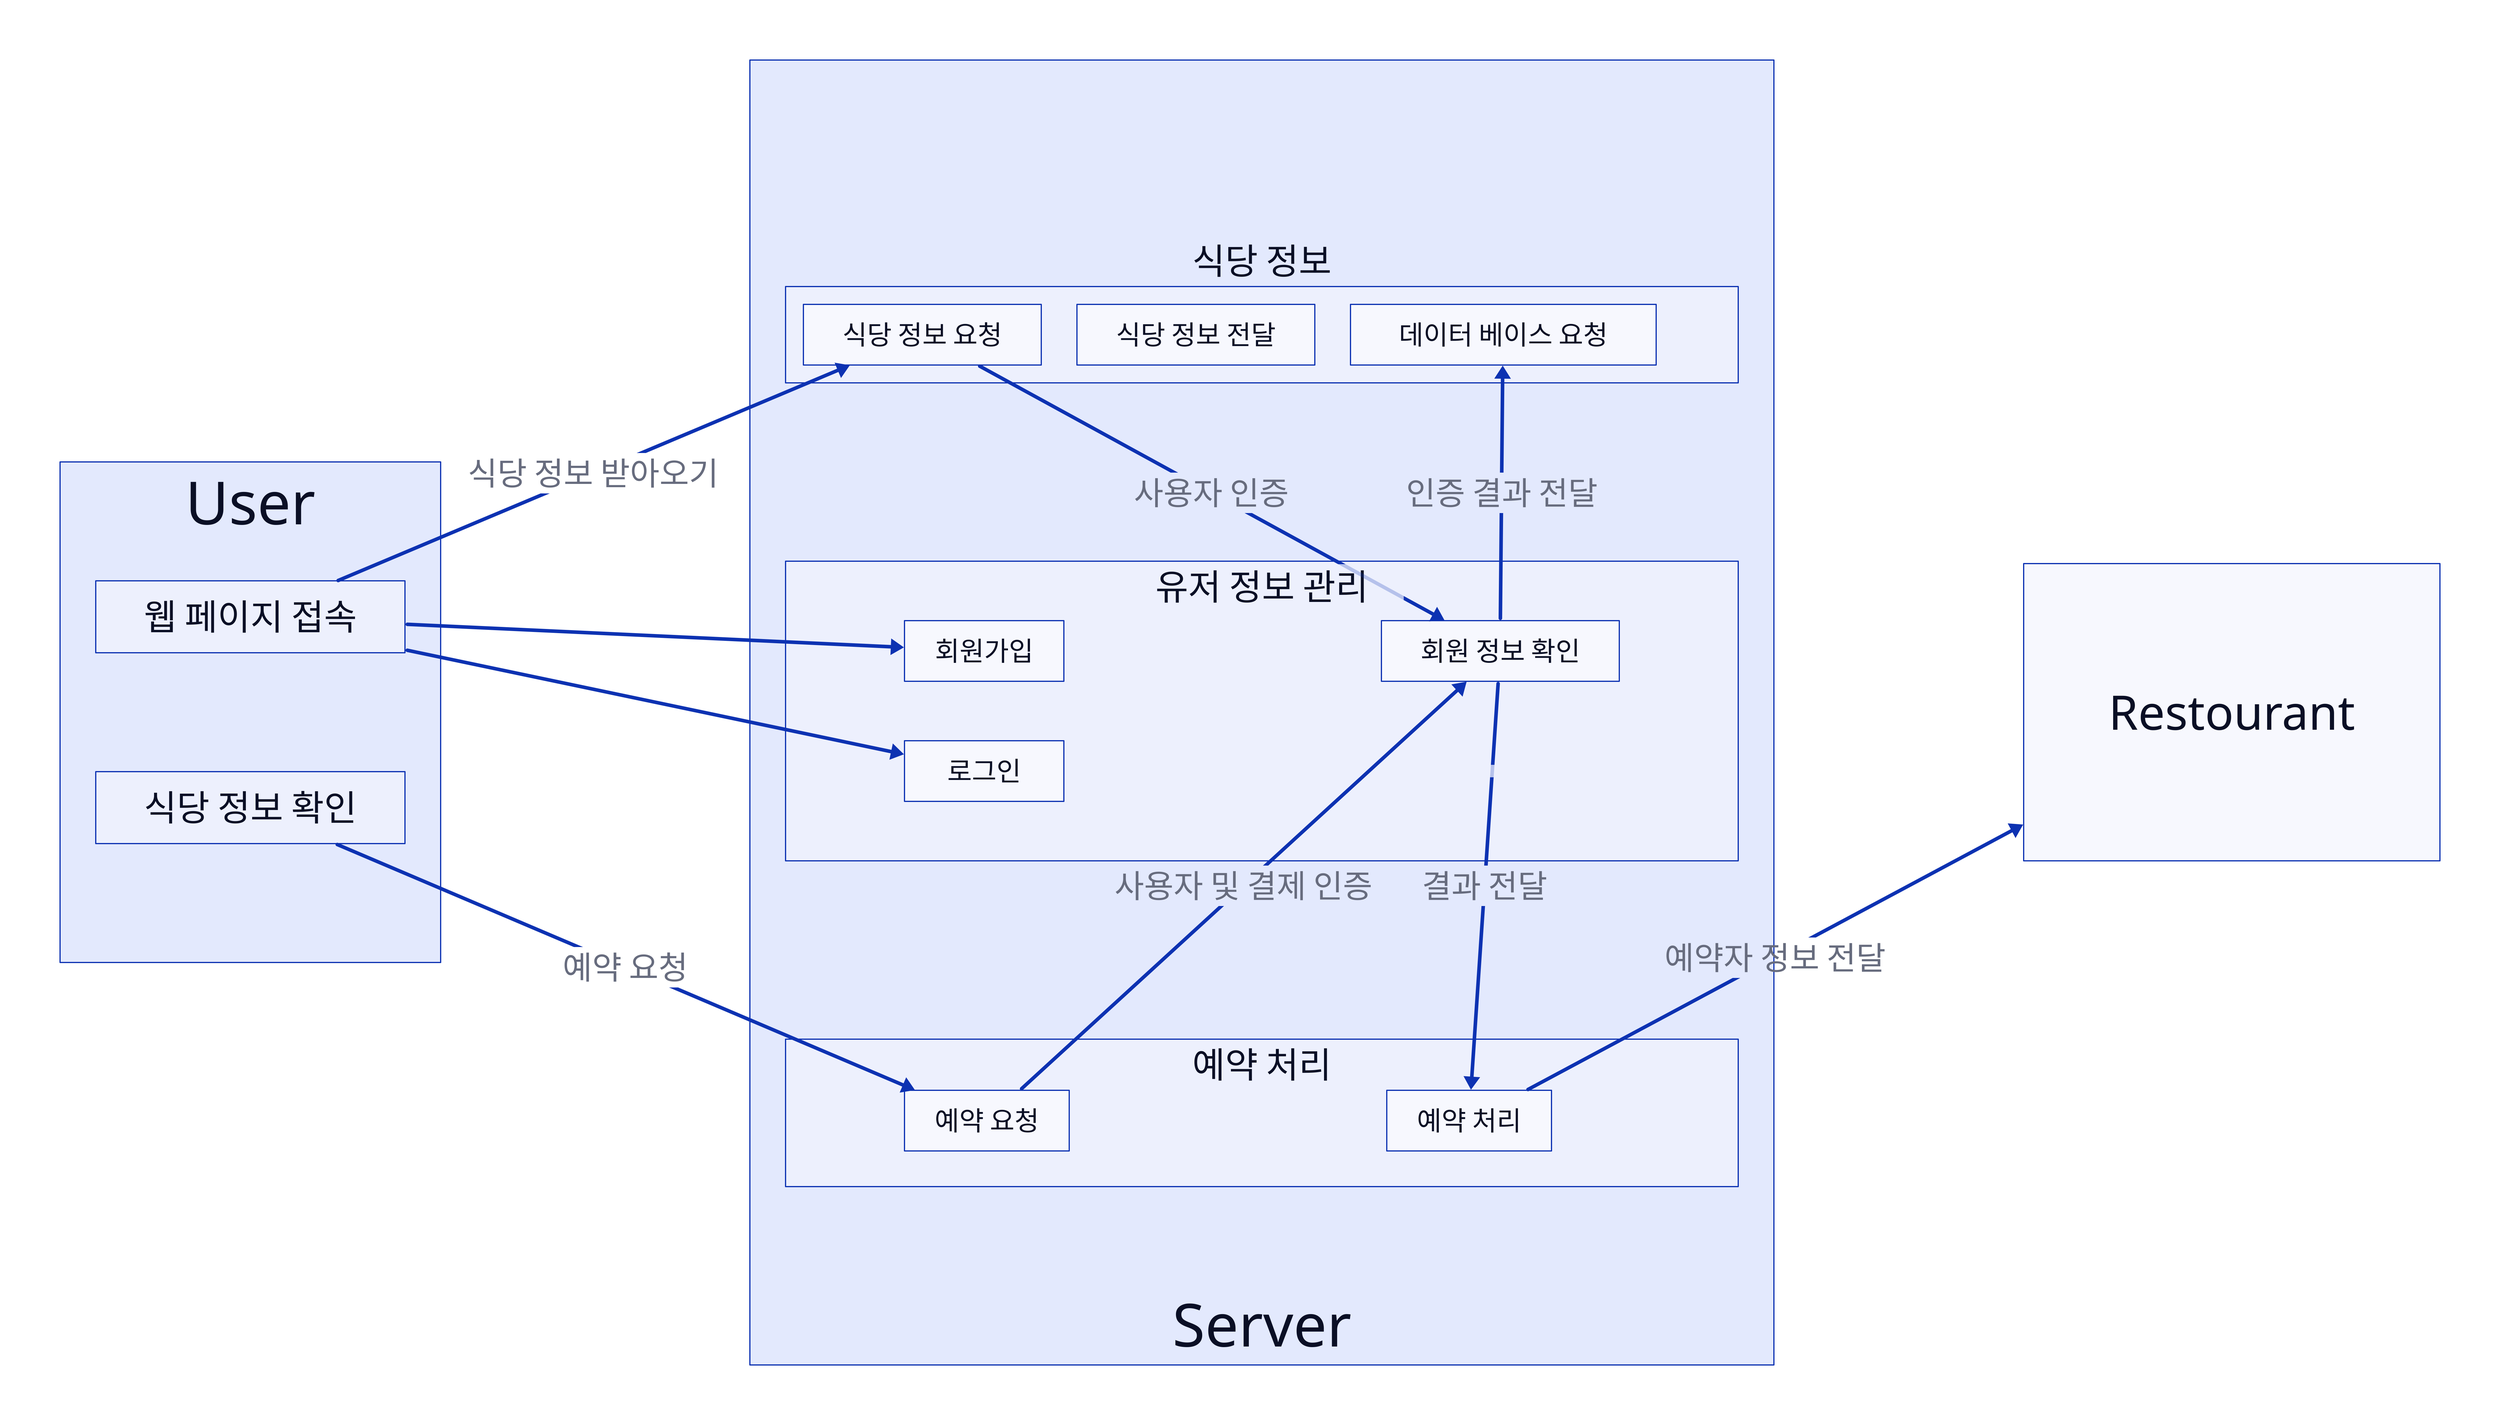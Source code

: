 grid-columns: 3
direction: right
horizontal-gap: 300

__EMPTY1__: { 
    style.opacity:0
    width: 200
 }

User: {
    near: center-left
    grid-rows:2
    vertical-gap: 200
    style.font-size: 100

    웹 페이지 접속: {
        style.font-size: 60
    }

    식당 정보 확인: {
        style.font-size: 60
    }
}

Server: {
    grid-rows: 3
    vertical-gap: 300
    label.near: bottom-center
    style.font-size: 100
    #height: 500
    #width: 700
    # grid-rows: 6
    # horizontal-gap: 200
    # vertical-gap: 200
    
    식당 정보: {
        style.font-size: 60
        #grid-columns: 3
        #grid-columns: 4
        
        식당 정보 요청: {
            style.font-size: 45
        }
        
        식당 정보 전달: {
            style.font-size: 45
        }
        
        데이터 베이스 요청: {
            style.font-size: 45
        }
        
        # __EMPTY1__.style.opacity: 0
    }

    유저 정보 관리: {
        style.font-size: 60
        vertical-gap: 100
        horizontal-gap:200
        grid-columns: 3
        grid-rows: 2
        
        
        회원가입: {
            style.font-size: 45
        }
        로그인: {
            style.font-size: 45
        }
        __EMPTY1__.style.opacity: 0
        __EMPTY2__.style.opacity: 0
        회원 정보 확인:{
            style.font-size: 45
        }
        __EMPTY3__.style.opacity: 0

    }

    예약 처리: {
        grid-columns: 3
        horizontal-gap: 200
        style.font-size: 60
        
        예약 요청: {
            style.font-size: 45
        }
        __EMPTY1__.style.opacity: 0

        예약 처리: {
            style.font-size: 45
        }

    }
}

__EMPTY2__: { 
    style.opacity:0
    width: 100
 }

Restourant: {
    near: center-right
    style.font-size: 80
    height: 500
    width: 700
    # grid-rows: 3
    # grid-columns: 2
    # horizontal-gap: 150
    
}

Server.예약 처리.예약 요청 -> Server.유저 정보 관리.회원 정보 확인: 사용자 및 결제 인증 {
    style.font-size: 54
    style.stroke-width: 6
}
Server.유저 정보 관리.회원 정보 확인 -> Server.예약 처리.예약 처리: 결과 전달{
    style.font-size: 54
    style.stroke-width: 6
}
Server.식당 정보.식당 정보 요청 -> Server.유저 정보 관리.회원 정보 확인: 사용자 인증{
    style.font-size: 54
    style.stroke-width: 6
}
Server.유저 정보 관리.회원 정보 확인 -> Server.식당 정보.데이터 베이스 요청: 인증 결과 전달{
    style.font-size: 54
    style.stroke-width: 6
}


# 로그인 및 회원가입 플로우
User.웹 페이지 접속 -> Server.유저 정보 관리.회원가입{
    style.font-size: 54
    style.stroke-width: 6
}
User.웹 페이지 접속 -> Server.유저 정보 관리.로그인{
    style.font-size: 54
    style.stroke-width: 6
}

# 예약 플로우
User.웹 페이지 접속 -> Server.식당 정보.식당 정보 요청: 식당 정보 받아오기{
    style.font-size: 54
    style.stroke-width: 6
}
User.식당 정보 확인 -> Server.예약 처리.예약 요청: 예약 요청{
    style.font-size: 54
    style.stroke-width: 6
}
Server.예약 처리.예약 처리 -> Restourant: 예약자 정보 전달{
    style.font-size: 54
    style.stroke-width: 6
}

